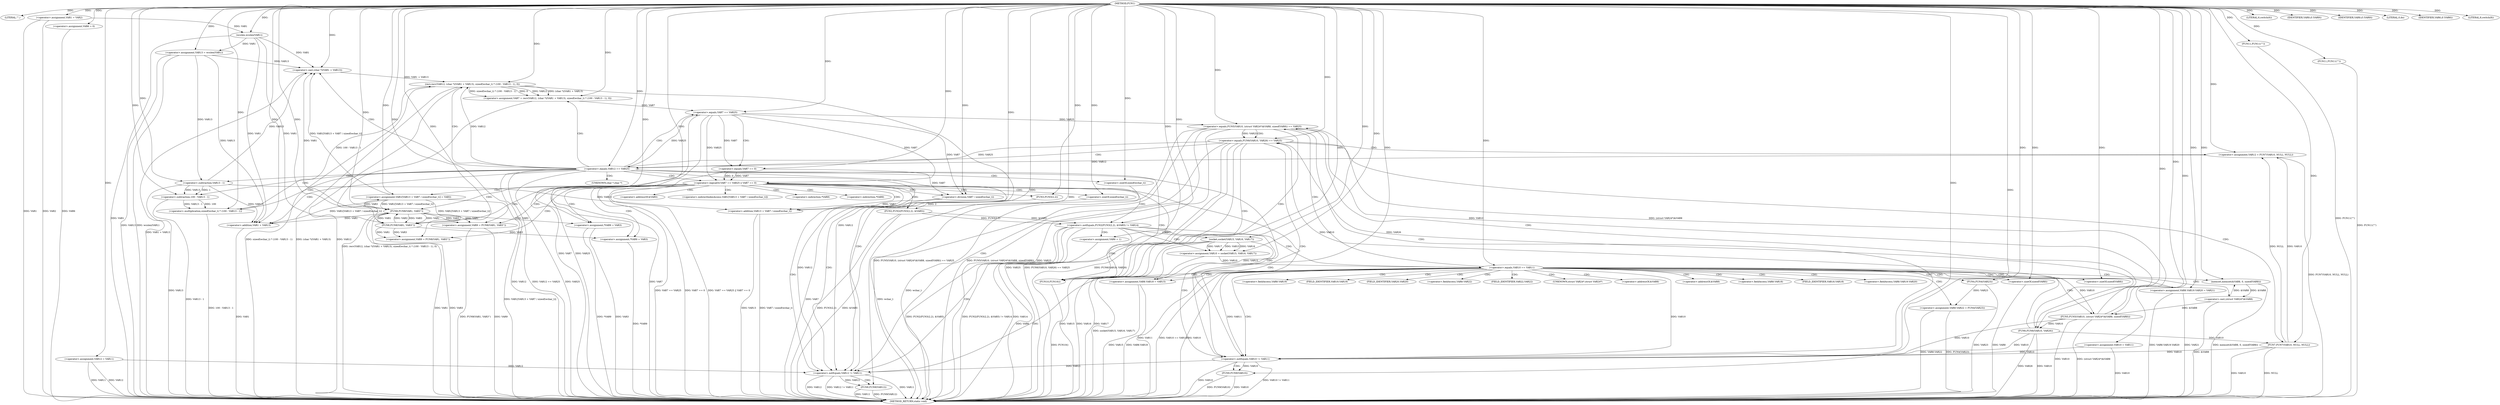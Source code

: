 digraph FUN1 {  
"1000100" [label = "(METHOD,FUN1)" ]
"1000313" [label = "(METHOD_RETURN,static void)" ]
"1000103" [label = "(LITERAL,\"\",)" ]
"1000104" [label = "(<operator>.assignment,VAR1 = VAR2)" ]
"1000108" [label = "(LITERAL,6,switch(6))" ]
"1000114" [label = "(<operator>.assignment,VAR6 = 0)" ]
"1000121" [label = "(<operator>.assignment,VAR10 = VAR11)" ]
"1000125" [label = "(<operator>.assignment,VAR12 = VAR11)" ]
"1000129" [label = "(<operator>.assignment,VAR13 = wcslen(VAR1))" ]
"1000131" [label = "(wcslen,wcslen(VAR1))" ]
"1000136" [label = "(<operator>.notEquals,FUN2(FUN3(2,2), &VAR5) != VAR14)" ]
"1000137" [label = "(FUN2,FUN2(FUN3(2,2), &VAR5))" ]
"1000138" [label = "(FUN3,FUN3(2,2))" ]
"1000146" [label = "(<operator>.assignment,VAR6 = 1)" ]
"1000149" [label = "(<operator>.assignment,VAR10 = socket(VAR15, VAR16, VAR17))" ]
"1000151" [label = "(socket,socket(VAR15, VAR16, VAR17))" ]
"1000156" [label = "(<operator>.equals,VAR10 == VAR11)" ]
"1000161" [label = "(memset,memset(&VAR8, 0, sizeof(VAR8)))" ]
"1000165" [label = "(<operator>.sizeOf,sizeof(VAR8))" ]
"1000167" [label = "(<operator>.assignment,VAR8.VAR18 = VAR15)" ]
"1000172" [label = "(<operator>.assignment,VAR8.VAR19.VAR20 = VAR21)" ]
"1000179" [label = "(<operator>.assignment,VAR8.VAR22 = FUN4(VAR23))" ]
"1000183" [label = "(FUN4,FUN4(VAR23))" ]
"1000186" [label = "(<operator>.equals,FUN5(VAR10, (struct VAR24*)&VAR8, sizeof(VAR8)) == VAR25)" ]
"1000187" [label = "(FUN5,FUN5(VAR10, (struct VAR24*)&VAR8, sizeof(VAR8)))" ]
"1000189" [label = "(<operator>.cast,(struct VAR24*)&VAR8)" ]
"1000193" [label = "(<operator>.sizeOf,sizeof(VAR8))" ]
"1000199" [label = "(<operator>.equals,FUN6(VAR10, VAR26) == VAR25)" ]
"1000200" [label = "(FUN6,FUN6(VAR10, VAR26))" ]
"1000206" [label = "(<operator>.assignment,VAR12 = FUN7(VAR10, NULL, NULL))" ]
"1000208" [label = "(FUN7,FUN7(VAR10, NULL, NULL))" ]
"1000213" [label = "(<operator>.equals,VAR12 == VAR25)" ]
"1000218" [label = "(<operator>.assignment,VAR7 = recv(VAR12, (char *)(VAR1 + VAR13), sizeof(wchar_t) * (100 - VAR13 - 1), 0))" ]
"1000220" [label = "(recv,recv(VAR12, (char *)(VAR1 + VAR13), sizeof(wchar_t) * (100 - VAR13 - 1), 0))" ]
"1000222" [label = "(<operator>.cast,(char *)(VAR1 + VAR13))" ]
"1000224" [label = "(<operator>.addition,VAR1 + VAR13)" ]
"1000227" [label = "(<operator>.multiplication,sizeof(wchar_t) * (100 - VAR13 - 1))" ]
"1000228" [label = "(<operator>.sizeOf,sizeof(wchar_t))" ]
"1000230" [label = "(<operator>.subtraction,100 - VAR13 - 1)" ]
"1000232" [label = "(<operator>.subtraction,VAR13 - 1)" ]
"1000237" [label = "(<operator>.logicalOr,VAR7 == VAR25 || VAR7 == 0)" ]
"1000238" [label = "(<operator>.equals,VAR7 == VAR25)" ]
"1000241" [label = "(<operator>.equals,VAR7 == 0)" ]
"1000246" [label = "(<operator>.assignment,VAR1[VAR13 + VAR7 / sizeof(wchar_t)] = VAR3)" ]
"1000249" [label = "(<operator>.addition,VAR13 + VAR7 / sizeof(wchar_t))" ]
"1000251" [label = "(<operator>.division,VAR7 / sizeof(wchar_t))" ]
"1000253" [label = "(<operator>.sizeOf,sizeof(wchar_t))" ]
"1000256" [label = "(<operator>.assignment,VAR9 = FUN8(VAR1, VAR3''))" ]
"1000258" [label = "(FUN8,FUN8(VAR1, VAR3''))" ]
"1000262" [label = "(IDENTIFIER,VAR9,if (VAR9))" ]
"1000264" [label = "(<operator>.assignment,*VAR9 = VAR3)" ]
"1000268" [label = "(<operator>.assignment,VAR9 = FUN8(VAR1, VAR3''))" ]
"1000270" [label = "(FUN8,FUN8(VAR1, VAR3''))" ]
"1000274" [label = "(IDENTIFIER,VAR9,if (VAR9))" ]
"1000276" [label = "(<operator>.assignment,*VAR9 = VAR3)" ]
"1000280" [label = "(LITERAL,0,do)" ]
"1000282" [label = "(<operator>.notEquals,VAR10 != VAR11)" ]
"1000286" [label = "(FUN9,FUN9(VAR10))" ]
"1000289" [label = "(<operator>.notEquals,VAR12 != VAR11)" ]
"1000293" [label = "(FUN9,FUN9(VAR12))" ]
"1000296" [label = "(IDENTIFIER,VAR6,if (VAR6))" ]
"1000298" [label = "(FUN10,FUN10())" ]
"1000301" [label = "(FUN11,FUN11(\"\"))" ]
"1000305" [label = "(LITERAL,8,switch(8))" ]
"1000308" [label = "(FUN11,FUN11(\"\"))" ]
"1000141" [label = "(<operator>.addressOf,&VAR5)" ]
"1000162" [label = "(<operator>.addressOf,&VAR8)" ]
"1000168" [label = "(<operator>.fieldAccess,VAR8.VAR18)" ]
"1000170" [label = "(FIELD_IDENTIFIER,VAR18,VAR18)" ]
"1000173" [label = "(<operator>.fieldAccess,VAR8.VAR19.VAR20)" ]
"1000174" [label = "(<operator>.fieldAccess,VAR8.VAR19)" ]
"1000176" [label = "(FIELD_IDENTIFIER,VAR19,VAR19)" ]
"1000177" [label = "(FIELD_IDENTIFIER,VAR20,VAR20)" ]
"1000180" [label = "(<operator>.fieldAccess,VAR8.VAR22)" ]
"1000182" [label = "(FIELD_IDENTIFIER,VAR22,VAR22)" ]
"1000190" [label = "(UNKNOWN,struct VAR24*,struct VAR24*)" ]
"1000191" [label = "(<operator>.addressOf,&VAR8)" ]
"1000223" [label = "(UNKNOWN,char *,char *)" ]
"1000247" [label = "(<operator>.indirectIndexAccess,VAR1[VAR13 + VAR7 / sizeof(wchar_t)])" ]
"1000265" [label = "(<operator>.indirection,*VAR9)" ]
"1000277" [label = "(<operator>.indirection,*VAR9)" ]
  "1000104" -> "1000313"  [ label = "DDG: VAR1"] 
  "1000301" -> "1000313"  [ label = "DDG: FUN11(\"\")"] 
  "1000151" -> "1000313"  [ label = "DDG: VAR17"] 
  "1000187" -> "1000313"  [ label = "DDG: VAR10"] 
  "1000172" -> "1000313"  [ label = "DDG: VAR21"] 
  "1000167" -> "1000313"  [ label = "DDG: VAR8.VAR18"] 
  "1000129" -> "1000313"  [ label = "DDG: VAR13"] 
  "1000286" -> "1000313"  [ label = "DDG: FUN9(VAR10)"] 
  "1000186" -> "1000313"  [ label = "DDG: FUN5(VAR10, (struct VAR24*)&VAR8, sizeof(VAR8)) == VAR25"] 
  "1000298" -> "1000313"  [ label = "DDG: FUN10()"] 
  "1000125" -> "1000313"  [ label = "DDG: VAR12"] 
  "1000289" -> "1000313"  [ label = "DDG: VAR11"] 
  "1000186" -> "1000313"  [ label = "DDG: FUN5(VAR10, (struct VAR24*)&VAR8, sizeof(VAR8))"] 
  "1000224" -> "1000313"  [ label = "DDG: VAR1"] 
  "1000220" -> "1000313"  [ label = "DDG: VAR12"] 
  "1000249" -> "1000313"  [ label = "DDG: VAR7 / sizeof(wchar_t)"] 
  "1000193" -> "1000313"  [ label = "DDG: VAR8"] 
  "1000200" -> "1000313"  [ label = "DDG: VAR10"] 
  "1000220" -> "1000313"  [ label = "DDG: sizeof(wchar_t) * (100 - VAR13 - 1)"] 
  "1000237" -> "1000313"  [ label = "DDG: VAR7 == VAR25 || VAR7 == 0"] 
  "1000208" -> "1000313"  [ label = "DDG: VAR10"] 
  "1000282" -> "1000313"  [ label = "DDG: VAR10 != VAR11"] 
  "1000208" -> "1000313"  [ label = "DDG: NULL"] 
  "1000293" -> "1000313"  [ label = "DDG: VAR12"] 
  "1000149" -> "1000313"  [ label = "DDG: socket(VAR15, VAR16, VAR17)"] 
  "1000238" -> "1000313"  [ label = "DDG: VAR7"] 
  "1000232" -> "1000313"  [ label = "DDG: VAR13"] 
  "1000289" -> "1000313"  [ label = "DDG: VAR12"] 
  "1000293" -> "1000313"  [ label = "DDG: FUN9(VAR12)"] 
  "1000199" -> "1000313"  [ label = "DDG: FUN6(VAR10, VAR26)"] 
  "1000156" -> "1000313"  [ label = "DDG: VAR10"] 
  "1000286" -> "1000313"  [ label = "DDG: VAR10"] 
  "1000238" -> "1000313"  [ label = "DDG: VAR25"] 
  "1000213" -> "1000313"  [ label = "DDG: VAR12"] 
  "1000253" -> "1000313"  [ label = "DDG: wchar_t"] 
  "1000187" -> "1000313"  [ label = "DDG: (struct VAR24*)&VAR8"] 
  "1000237" -> "1000313"  [ label = "DDG: VAR7 == VAR25"] 
  "1000131" -> "1000313"  [ label = "DDG: VAR1"] 
  "1000137" -> "1000313"  [ label = "DDG: &VAR5"] 
  "1000268" -> "1000313"  [ label = "DDG: VAR9"] 
  "1000186" -> "1000313"  [ label = "DDG: VAR25"] 
  "1000183" -> "1000313"  [ label = "DDG: VAR23"] 
  "1000151" -> "1000313"  [ label = "DDG: VAR15"] 
  "1000264" -> "1000313"  [ label = "DDG: *VAR9"] 
  "1000228" -> "1000313"  [ label = "DDG: wchar_t"] 
  "1000251" -> "1000313"  [ label = "DDG: VAR7"] 
  "1000156" -> "1000313"  [ label = "DDG: VAR11"] 
  "1000289" -> "1000313"  [ label = "DDG: VAR12 != VAR11"] 
  "1000189" -> "1000313"  [ label = "DDG: &VAR8"] 
  "1000114" -> "1000313"  [ label = "DDG: VAR6"] 
  "1000179" -> "1000313"  [ label = "DDG: VAR8.VAR22"] 
  "1000199" -> "1000313"  [ label = "DDG: VAR25"] 
  "1000220" -> "1000313"  [ label = "DDG: (char *)(VAR1 + VAR13)"] 
  "1000206" -> "1000313"  [ label = "DDG: FUN7(VAR10, NULL, NULL)"] 
  "1000125" -> "1000313"  [ label = "DDG: VAR11"] 
  "1000151" -> "1000313"  [ label = "DDG: VAR16"] 
  "1000199" -> "1000313"  [ label = "DDG: FUN6(VAR10, VAR26) == VAR25"] 
  "1000230" -> "1000313"  [ label = "DDG: VAR13 - 1"] 
  "1000213" -> "1000313"  [ label = "DDG: VAR12 == VAR25"] 
  "1000172" -> "1000313"  [ label = "DDG: VAR8.VAR19.VAR20"] 
  "1000136" -> "1000313"  [ label = "DDG: FUN2(FUN3(2,2), &VAR5) != VAR14"] 
  "1000276" -> "1000313"  [ label = "DDG: *VAR9"] 
  "1000121" -> "1000313"  [ label = "DDG: VAR10"] 
  "1000241" -> "1000313"  [ label = "DDG: VAR7"] 
  "1000218" -> "1000313"  [ label = "DDG: recv(VAR12, (char *)(VAR1 + VAR13), sizeof(wchar_t) * (100 - VAR13 - 1), 0)"] 
  "1000167" -> "1000313"  [ label = "DDG: VAR15"] 
  "1000136" -> "1000313"  [ label = "DDG: VAR14"] 
  "1000227" -> "1000313"  [ label = "DDG: 100 - VAR13 - 1"] 
  "1000213" -> "1000313"  [ label = "DDG: VAR25"] 
  "1000268" -> "1000313"  [ label = "DDG: FUN8(VAR1, VAR3'')"] 
  "1000156" -> "1000313"  [ label = "DDG: VAR10 == VAR11"] 
  "1000249" -> "1000313"  [ label = "DDG: VAR13"] 
  "1000270" -> "1000313"  [ label = "DDG: VAR3"] 
  "1000137" -> "1000313"  [ label = "DDG: FUN3(2,2)"] 
  "1000308" -> "1000313"  [ label = "DDG: FUN11(\"\")"] 
  "1000282" -> "1000313"  [ label = "DDG: VAR10"] 
  "1000237" -> "1000313"  [ label = "DDG: VAR7 == 0"] 
  "1000146" -> "1000313"  [ label = "DDG: VAR6"] 
  "1000161" -> "1000313"  [ label = "DDG: memset(&VAR8, 0, sizeof(VAR8))"] 
  "1000270" -> "1000313"  [ label = "DDG: VAR1"] 
  "1000276" -> "1000313"  [ label = "DDG: VAR3"] 
  "1000179" -> "1000313"  [ label = "DDG: FUN4(VAR23)"] 
  "1000136" -> "1000313"  [ label = "DDG: FUN2(FUN3(2,2), &VAR5)"] 
  "1000104" -> "1000313"  [ label = "DDG: VAR2"] 
  "1000246" -> "1000313"  [ label = "DDG: VAR1[VAR13 + VAR7 / sizeof(wchar_t)]"] 
  "1000222" -> "1000313"  [ label = "DDG: VAR1 + VAR13"] 
  "1000129" -> "1000313"  [ label = "DDG: wcslen(VAR1)"] 
  "1000200" -> "1000313"  [ label = "DDG: VAR26"] 
  "1000100" -> "1000103"  [ label = "DDG: "] 
  "1000100" -> "1000104"  [ label = "DDG: "] 
  "1000100" -> "1000108"  [ label = "DDG: "] 
  "1000100" -> "1000114"  [ label = "DDG: "] 
  "1000100" -> "1000121"  [ label = "DDG: "] 
  "1000100" -> "1000125"  [ label = "DDG: "] 
  "1000131" -> "1000129"  [ label = "DDG: VAR1"] 
  "1000100" -> "1000129"  [ label = "DDG: "] 
  "1000104" -> "1000131"  [ label = "DDG: VAR1"] 
  "1000100" -> "1000131"  [ label = "DDG: "] 
  "1000137" -> "1000136"  [ label = "DDG: FUN3(2,2)"] 
  "1000137" -> "1000136"  [ label = "DDG: &VAR5"] 
  "1000138" -> "1000137"  [ label = "DDG: 2"] 
  "1000100" -> "1000138"  [ label = "DDG: "] 
  "1000100" -> "1000136"  [ label = "DDG: "] 
  "1000100" -> "1000146"  [ label = "DDG: "] 
  "1000151" -> "1000149"  [ label = "DDG: VAR15"] 
  "1000151" -> "1000149"  [ label = "DDG: VAR16"] 
  "1000151" -> "1000149"  [ label = "DDG: VAR17"] 
  "1000100" -> "1000149"  [ label = "DDG: "] 
  "1000100" -> "1000151"  [ label = "DDG: "] 
  "1000149" -> "1000156"  [ label = "DDG: VAR10"] 
  "1000100" -> "1000156"  [ label = "DDG: "] 
  "1000189" -> "1000161"  [ label = "DDG: &VAR8"] 
  "1000100" -> "1000161"  [ label = "DDG: "] 
  "1000100" -> "1000165"  [ label = "DDG: "] 
  "1000151" -> "1000167"  [ label = "DDG: VAR15"] 
  "1000100" -> "1000167"  [ label = "DDG: "] 
  "1000100" -> "1000172"  [ label = "DDG: "] 
  "1000183" -> "1000179"  [ label = "DDG: VAR23"] 
  "1000100" -> "1000183"  [ label = "DDG: "] 
  "1000187" -> "1000186"  [ label = "DDG: VAR10"] 
  "1000187" -> "1000186"  [ label = "DDG: (struct VAR24*)&VAR8"] 
  "1000156" -> "1000187"  [ label = "DDG: VAR10"] 
  "1000100" -> "1000187"  [ label = "DDG: "] 
  "1000189" -> "1000187"  [ label = "DDG: &VAR8"] 
  "1000161" -> "1000189"  [ label = "DDG: &VAR8"] 
  "1000100" -> "1000193"  [ label = "DDG: "] 
  "1000238" -> "1000186"  [ label = "DDG: VAR25"] 
  "1000100" -> "1000186"  [ label = "DDG: "] 
  "1000200" -> "1000199"  [ label = "DDG: VAR10"] 
  "1000200" -> "1000199"  [ label = "DDG: VAR26"] 
  "1000187" -> "1000200"  [ label = "DDG: VAR10"] 
  "1000100" -> "1000200"  [ label = "DDG: "] 
  "1000186" -> "1000199"  [ label = "DDG: VAR25"] 
  "1000100" -> "1000199"  [ label = "DDG: "] 
  "1000208" -> "1000206"  [ label = "DDG: VAR10"] 
  "1000208" -> "1000206"  [ label = "DDG: NULL"] 
  "1000100" -> "1000206"  [ label = "DDG: "] 
  "1000200" -> "1000208"  [ label = "DDG: VAR10"] 
  "1000100" -> "1000208"  [ label = "DDG: "] 
  "1000206" -> "1000213"  [ label = "DDG: VAR12"] 
  "1000100" -> "1000213"  [ label = "DDG: "] 
  "1000199" -> "1000213"  [ label = "DDG: VAR25"] 
  "1000220" -> "1000218"  [ label = "DDG: VAR12"] 
  "1000220" -> "1000218"  [ label = "DDG: (char *)(VAR1 + VAR13)"] 
  "1000220" -> "1000218"  [ label = "DDG: sizeof(wchar_t) * (100 - VAR13 - 1)"] 
  "1000220" -> "1000218"  [ label = "DDG: 0"] 
  "1000100" -> "1000218"  [ label = "DDG: "] 
  "1000213" -> "1000220"  [ label = "DDG: VAR12"] 
  "1000100" -> "1000220"  [ label = "DDG: "] 
  "1000222" -> "1000220"  [ label = "DDG: VAR1 + VAR13"] 
  "1000131" -> "1000222"  [ label = "DDG: VAR1"] 
  "1000270" -> "1000222"  [ label = "DDG: VAR1"] 
  "1000246" -> "1000222"  [ label = "DDG: VAR1[VAR13 + VAR7 / sizeof(wchar_t)]"] 
  "1000100" -> "1000222"  [ label = "DDG: "] 
  "1000129" -> "1000222"  [ label = "DDG: VAR13"] 
  "1000232" -> "1000222"  [ label = "DDG: VAR13"] 
  "1000131" -> "1000224"  [ label = "DDG: VAR1"] 
  "1000270" -> "1000224"  [ label = "DDG: VAR1"] 
  "1000246" -> "1000224"  [ label = "DDG: VAR1[VAR13 + VAR7 / sizeof(wchar_t)]"] 
  "1000100" -> "1000224"  [ label = "DDG: "] 
  "1000129" -> "1000224"  [ label = "DDG: VAR13"] 
  "1000232" -> "1000224"  [ label = "DDG: VAR13"] 
  "1000227" -> "1000220"  [ label = "DDG: 100 - VAR13 - 1"] 
  "1000100" -> "1000227"  [ label = "DDG: "] 
  "1000100" -> "1000228"  [ label = "DDG: "] 
  "1000230" -> "1000227"  [ label = "DDG: 100"] 
  "1000230" -> "1000227"  [ label = "DDG: VAR13 - 1"] 
  "1000100" -> "1000230"  [ label = "DDG: "] 
  "1000232" -> "1000230"  [ label = "DDG: VAR13"] 
  "1000232" -> "1000230"  [ label = "DDG: 1"] 
  "1000100" -> "1000232"  [ label = "DDG: "] 
  "1000129" -> "1000232"  [ label = "DDG: VAR13"] 
  "1000238" -> "1000237"  [ label = "DDG: VAR7"] 
  "1000238" -> "1000237"  [ label = "DDG: VAR25"] 
  "1000218" -> "1000238"  [ label = "DDG: VAR7"] 
  "1000100" -> "1000238"  [ label = "DDG: "] 
  "1000213" -> "1000238"  [ label = "DDG: VAR25"] 
  "1000241" -> "1000237"  [ label = "DDG: VAR7"] 
  "1000241" -> "1000237"  [ label = "DDG: 0"] 
  "1000238" -> "1000241"  [ label = "DDG: VAR7"] 
  "1000100" -> "1000241"  [ label = "DDG: "] 
  "1000270" -> "1000246"  [ label = "DDG: VAR3"] 
  "1000100" -> "1000246"  [ label = "DDG: "] 
  "1000232" -> "1000249"  [ label = "DDG: VAR13"] 
  "1000100" -> "1000249"  [ label = "DDG: "] 
  "1000251" -> "1000249"  [ label = "DDG: VAR7"] 
  "1000238" -> "1000251"  [ label = "DDG: VAR7"] 
  "1000241" -> "1000251"  [ label = "DDG: VAR7"] 
  "1000100" -> "1000251"  [ label = "DDG: "] 
  "1000100" -> "1000253"  [ label = "DDG: "] 
  "1000258" -> "1000256"  [ label = "DDG: VAR1"] 
  "1000258" -> "1000256"  [ label = "DDG: VAR3"] 
  "1000100" -> "1000256"  [ label = "DDG: "] 
  "1000246" -> "1000258"  [ label = "DDG: VAR1[VAR13 + VAR7 / sizeof(wchar_t)]"] 
  "1000100" -> "1000258"  [ label = "DDG: "] 
  "1000131" -> "1000258"  [ label = "DDG: VAR1"] 
  "1000270" -> "1000258"  [ label = "DDG: VAR1"] 
  "1000270" -> "1000258"  [ label = "DDG: VAR3"] 
  "1000100" -> "1000262"  [ label = "DDG: "] 
  "1000258" -> "1000264"  [ label = "DDG: VAR3"] 
  "1000100" -> "1000264"  [ label = "DDG: "] 
  "1000270" -> "1000268"  [ label = "DDG: VAR1"] 
  "1000270" -> "1000268"  [ label = "DDG: VAR3"] 
  "1000100" -> "1000268"  [ label = "DDG: "] 
  "1000258" -> "1000270"  [ label = "DDG: VAR1"] 
  "1000246" -> "1000270"  [ label = "DDG: VAR1[VAR13 + VAR7 / sizeof(wchar_t)]"] 
  "1000100" -> "1000270"  [ label = "DDG: "] 
  "1000258" -> "1000270"  [ label = "DDG: VAR3"] 
  "1000100" -> "1000274"  [ label = "DDG: "] 
  "1000270" -> "1000276"  [ label = "DDG: VAR3"] 
  "1000100" -> "1000276"  [ label = "DDG: "] 
  "1000100" -> "1000280"  [ label = "DDG: "] 
  "1000187" -> "1000282"  [ label = "DDG: VAR10"] 
  "1000200" -> "1000282"  [ label = "DDG: VAR10"] 
  "1000208" -> "1000282"  [ label = "DDG: VAR10"] 
  "1000156" -> "1000282"  [ label = "DDG: VAR10"] 
  "1000121" -> "1000282"  [ label = "DDG: VAR10"] 
  "1000100" -> "1000282"  [ label = "DDG: "] 
  "1000156" -> "1000282"  [ label = "DDG: VAR11"] 
  "1000282" -> "1000286"  [ label = "DDG: VAR10"] 
  "1000100" -> "1000286"  [ label = "DDG: "] 
  "1000125" -> "1000289"  [ label = "DDG: VAR12"] 
  "1000220" -> "1000289"  [ label = "DDG: VAR12"] 
  "1000213" -> "1000289"  [ label = "DDG: VAR12"] 
  "1000100" -> "1000289"  [ label = "DDG: "] 
  "1000282" -> "1000289"  [ label = "DDG: VAR11"] 
  "1000289" -> "1000293"  [ label = "DDG: VAR12"] 
  "1000100" -> "1000293"  [ label = "DDG: "] 
  "1000100" -> "1000296"  [ label = "DDG: "] 
  "1000100" -> "1000298"  [ label = "DDG: "] 
  "1000100" -> "1000301"  [ label = "DDG: "] 
  "1000100" -> "1000305"  [ label = "DDG: "] 
  "1000100" -> "1000308"  [ label = "DDG: "] 
  "1000136" -> "1000156"  [ label = "CDG: "] 
  "1000136" -> "1000149"  [ label = "CDG: "] 
  "1000136" -> "1000151"  [ label = "CDG: "] 
  "1000136" -> "1000146"  [ label = "CDG: "] 
  "1000136" -> "1000282"  [ label = "CDG: "] 
  "1000136" -> "1000289"  [ label = "CDG: "] 
  "1000136" -> "1000298"  [ label = "CDG: "] 
  "1000156" -> "1000174"  [ label = "CDG: "] 
  "1000156" -> "1000191"  [ label = "CDG: "] 
  "1000156" -> "1000161"  [ label = "CDG: "] 
  "1000156" -> "1000182"  [ label = "CDG: "] 
  "1000156" -> "1000180"  [ label = "CDG: "] 
  "1000156" -> "1000183"  [ label = "CDG: "] 
  "1000156" -> "1000165"  [ label = "CDG: "] 
  "1000156" -> "1000190"  [ label = "CDG: "] 
  "1000156" -> "1000167"  [ label = "CDG: "] 
  "1000156" -> "1000179"  [ label = "CDG: "] 
  "1000156" -> "1000176"  [ label = "CDG: "] 
  "1000156" -> "1000187"  [ label = "CDG: "] 
  "1000156" -> "1000186"  [ label = "CDG: "] 
  "1000156" -> "1000172"  [ label = "CDG: "] 
  "1000156" -> "1000189"  [ label = "CDG: "] 
  "1000156" -> "1000168"  [ label = "CDG: "] 
  "1000156" -> "1000173"  [ label = "CDG: "] 
  "1000156" -> "1000170"  [ label = "CDG: "] 
  "1000156" -> "1000193"  [ label = "CDG: "] 
  "1000156" -> "1000177"  [ label = "CDG: "] 
  "1000156" -> "1000162"  [ label = "CDG: "] 
  "1000156" -> "1000282"  [ label = "CDG: "] 
  "1000156" -> "1000289"  [ label = "CDG: "] 
  "1000156" -> "1000298"  [ label = "CDG: "] 
  "1000186" -> "1000200"  [ label = "CDG: "] 
  "1000186" -> "1000199"  [ label = "CDG: "] 
  "1000186" -> "1000282"  [ label = "CDG: "] 
  "1000186" -> "1000289"  [ label = "CDG: "] 
  "1000186" -> "1000298"  [ label = "CDG: "] 
  "1000199" -> "1000208"  [ label = "CDG: "] 
  "1000199" -> "1000206"  [ label = "CDG: "] 
  "1000199" -> "1000213"  [ label = "CDG: "] 
  "1000199" -> "1000282"  [ label = "CDG: "] 
  "1000199" -> "1000289"  [ label = "CDG: "] 
  "1000199" -> "1000298"  [ label = "CDG: "] 
  "1000213" -> "1000238"  [ label = "CDG: "] 
  "1000213" -> "1000227"  [ label = "CDG: "] 
  "1000213" -> "1000222"  [ label = "CDG: "] 
  "1000213" -> "1000220"  [ label = "CDG: "] 
  "1000213" -> "1000224"  [ label = "CDG: "] 
  "1000213" -> "1000232"  [ label = "CDG: "] 
  "1000213" -> "1000230"  [ label = "CDG: "] 
  "1000213" -> "1000237"  [ label = "CDG: "] 
  "1000213" -> "1000218"  [ label = "CDG: "] 
  "1000213" -> "1000223"  [ label = "CDG: "] 
  "1000213" -> "1000228"  [ label = "CDG: "] 
  "1000213" -> "1000282"  [ label = "CDG: "] 
  "1000213" -> "1000289"  [ label = "CDG: "] 
  "1000213" -> "1000298"  [ label = "CDG: "] 
  "1000237" -> "1000258"  [ label = "CDG: "] 
  "1000237" -> "1000268"  [ label = "CDG: "] 
  "1000237" -> "1000251"  [ label = "CDG: "] 
  "1000237" -> "1000270"  [ label = "CDG: "] 
  "1000237" -> "1000247"  [ label = "CDG: "] 
  "1000237" -> "1000246"  [ label = "CDG: "] 
  "1000237" -> "1000253"  [ label = "CDG: "] 
  "1000237" -> "1000249"  [ label = "CDG: "] 
  "1000237" -> "1000256"  [ label = "CDG: "] 
  "1000237" -> "1000276"  [ label = "CDG: "] 
  "1000237" -> "1000277"  [ label = "CDG: "] 
  "1000237" -> "1000282"  [ label = "CDG: "] 
  "1000237" -> "1000289"  [ label = "CDG: "] 
  "1000237" -> "1000298"  [ label = "CDG: "] 
  "1000237" -> "1000265"  [ label = "CDG: "] 
  "1000237" -> "1000264"  [ label = "CDG: "] 
  "1000237" -> "1000141"  [ label = "CDG: "] 
  "1000237" -> "1000138"  [ label = "CDG: "] 
  "1000237" -> "1000136"  [ label = "CDG: "] 
  "1000237" -> "1000137"  [ label = "CDG: "] 
  "1000238" -> "1000241"  [ label = "CDG: "] 
  "1000282" -> "1000286"  [ label = "CDG: "] 
  "1000289" -> "1000293"  [ label = "CDG: "] 
}
